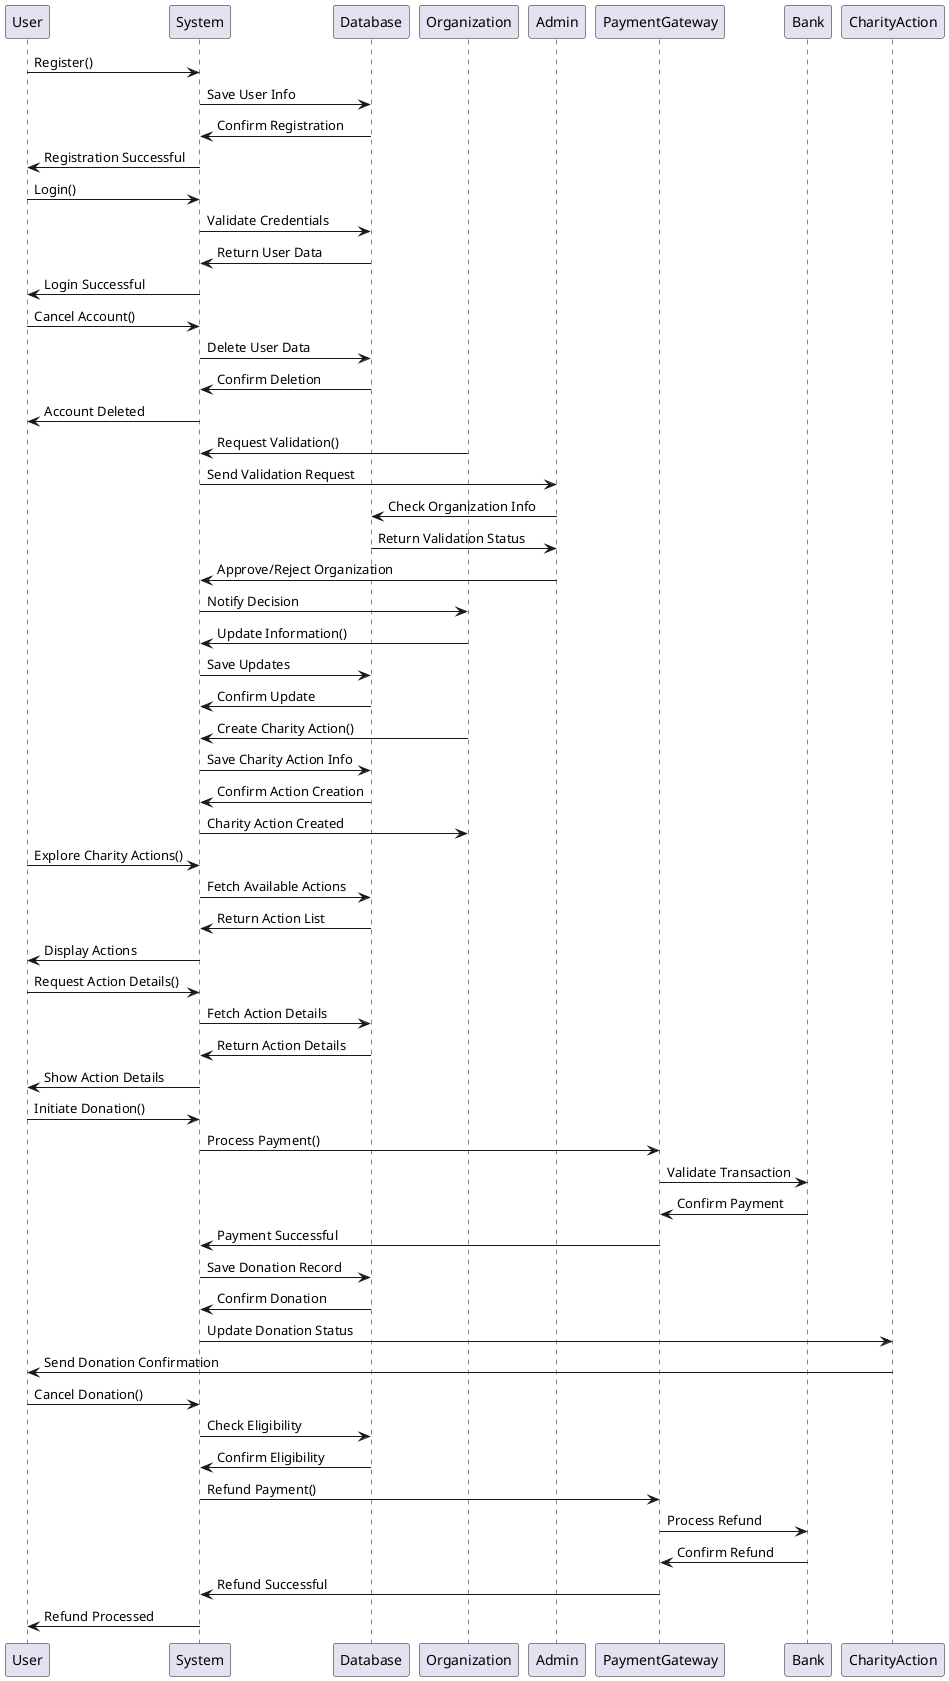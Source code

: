 @startuml

' --- Diagramme de Séquence Détaillé pour User ---
User -> System : Register()
System -> Database : Save User Info
Database -> System : Confirm Registration
System -> User : Registration Successful
User -> System : Login()
System -> Database : Validate Credentials
Database -> System : Return User Data
System -> User : Login Successful
User -> System : Cancel Account()
System -> Database : Delete User Data
Database -> System : Confirm Deletion
System -> User : Account Deleted

' --- Diagramme de Séquence Détaillé pour Organization ---
Organization -> System : Request Validation()
System -> Admin : Send Validation Request
Admin -> Database : Check Organization Info
Database -> Admin : Return Validation Status
Admin -> System : Approve/Reject Organization
System -> Organization : Notify Decision
Organization -> System : Update Information()
System -> Database : Save Updates
Database -> System : Confirm Update

' --- Diagramme de Séquence Détaillé pour CharityAction ---
Organization -> System : Create Charity Action()
System -> Database : Save Charity Action Info
Database -> System : Confirm Action Creation
System -> Organization : Charity Action Created
User -> System : Explore Charity Actions()
System -> Database : Fetch Available Actions
Database -> System : Return Action List
System -> User : Display Actions
User -> System : Request Action Details()
System -> Database : Fetch Action Details
Database -> System : Return Action Details
System -> User : Show Action Details

' --- Diagramme de Séquence Détaillé pour Donation ---
User -> System : Initiate Donation()
System -> PaymentGateway : Process Payment()
PaymentGateway -> Bank : Validate Transaction
Bank -> PaymentGateway : Confirm Payment
PaymentGateway -> System : Payment Successful
System -> Database : Save Donation Record
Database -> System : Confirm Donation
System -> CharityAction : Update Donation Status
CharityAction -> User : Send Donation Confirmation
User -> System : Cancel Donation()
System -> Database : Check Eligibility
Database -> System : Confirm Eligibility
System -> PaymentGateway : Refund Payment()
PaymentGateway -> Bank : Process Refund
Bank -> PaymentGateway : Confirm Refund
PaymentGateway -> System : Refund Successful
System -> User : Refund Processed
@enduml

